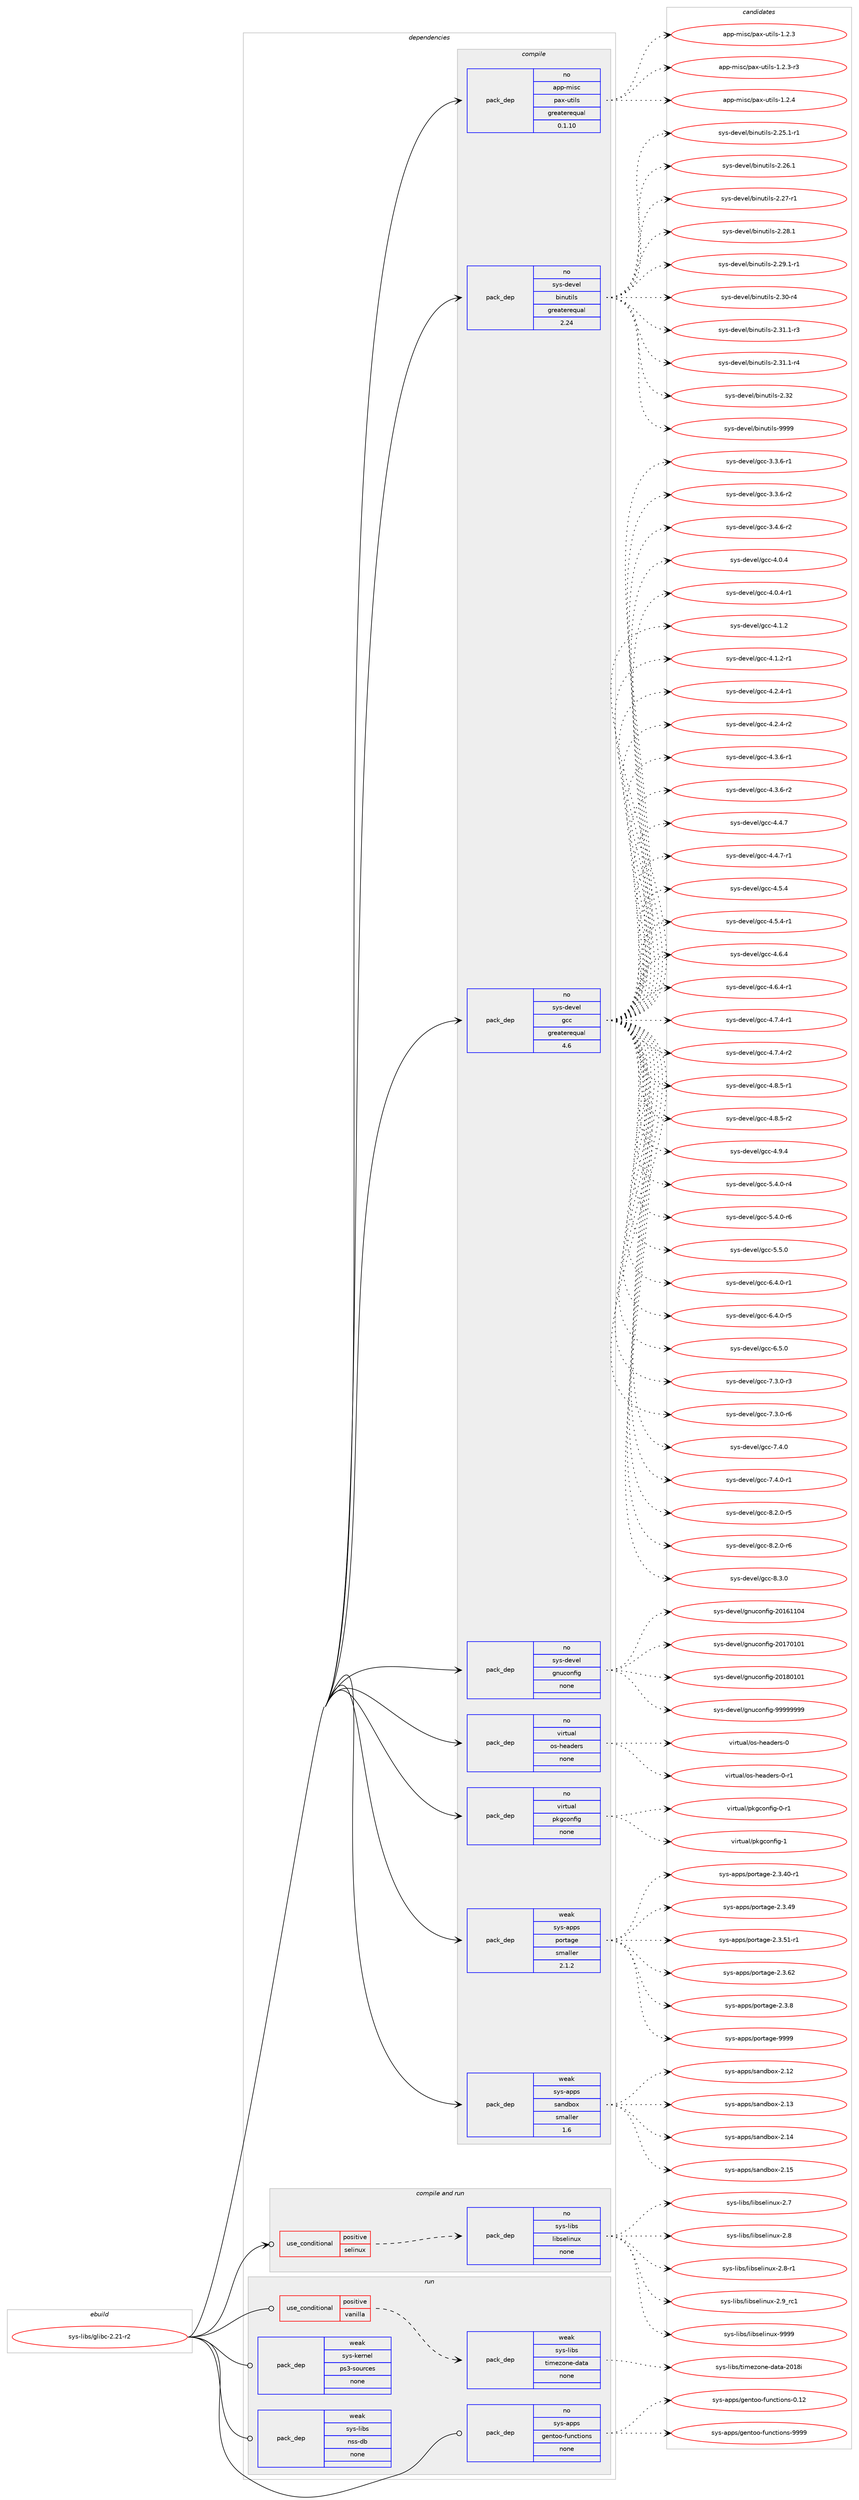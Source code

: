 digraph prolog {

# *************
# Graph options
# *************

newrank=true;
concentrate=true;
compound=true;
graph [rankdir=LR,fontname=Helvetica,fontsize=10,ranksep=1.5];#, ranksep=2.5, nodesep=0.2];
edge  [arrowhead=vee];
node  [fontname=Helvetica,fontsize=10];

# **********
# The ebuild
# **********

subgraph cluster_leftcol {
color=gray;
rank=same;
label=<<i>ebuild</i>>;
id [label="sys-libs/glibc-2.21-r2", color=red, width=4, href="../sys-libs/glibc-2.21-r2.svg"];
}

# ****************
# The dependencies
# ****************

subgraph cluster_midcol {
color=gray;
label=<<i>dependencies</i>>;
subgraph cluster_compile {
fillcolor="#eeeeee";
style=filled;
label=<<i>compile</i>>;
subgraph pack1246869 {
dependency1737094 [label=<<TABLE BORDER="0" CELLBORDER="1" CELLSPACING="0" CELLPADDING="4" WIDTH="220"><TR><TD ROWSPAN="6" CELLPADDING="30">pack_dep</TD></TR><TR><TD WIDTH="110">no</TD></TR><TR><TD>app-misc</TD></TR><TR><TD>pax-utils</TD></TR><TR><TD>greaterequal</TD></TR><TR><TD>0.1.10</TD></TR></TABLE>>, shape=none, color=blue];
}
id:e -> dependency1737094:w [weight=20,style="solid",arrowhead="vee"];
subgraph pack1246870 {
dependency1737095 [label=<<TABLE BORDER="0" CELLBORDER="1" CELLSPACING="0" CELLPADDING="4" WIDTH="220"><TR><TD ROWSPAN="6" CELLPADDING="30">pack_dep</TD></TR><TR><TD WIDTH="110">no</TD></TR><TR><TD>sys-devel</TD></TR><TR><TD>binutils</TD></TR><TR><TD>greaterequal</TD></TR><TR><TD>2.24</TD></TR></TABLE>>, shape=none, color=blue];
}
id:e -> dependency1737095:w [weight=20,style="solid",arrowhead="vee"];
subgraph pack1246871 {
dependency1737096 [label=<<TABLE BORDER="0" CELLBORDER="1" CELLSPACING="0" CELLPADDING="4" WIDTH="220"><TR><TD ROWSPAN="6" CELLPADDING="30">pack_dep</TD></TR><TR><TD WIDTH="110">no</TD></TR><TR><TD>sys-devel</TD></TR><TR><TD>gcc</TD></TR><TR><TD>greaterequal</TD></TR><TR><TD>4.6</TD></TR></TABLE>>, shape=none, color=blue];
}
id:e -> dependency1737096:w [weight=20,style="solid",arrowhead="vee"];
subgraph pack1246872 {
dependency1737097 [label=<<TABLE BORDER="0" CELLBORDER="1" CELLSPACING="0" CELLPADDING="4" WIDTH="220"><TR><TD ROWSPAN="6" CELLPADDING="30">pack_dep</TD></TR><TR><TD WIDTH="110">no</TD></TR><TR><TD>sys-devel</TD></TR><TR><TD>gnuconfig</TD></TR><TR><TD>none</TD></TR><TR><TD></TD></TR></TABLE>>, shape=none, color=blue];
}
id:e -> dependency1737097:w [weight=20,style="solid",arrowhead="vee"];
subgraph pack1246873 {
dependency1737098 [label=<<TABLE BORDER="0" CELLBORDER="1" CELLSPACING="0" CELLPADDING="4" WIDTH="220"><TR><TD ROWSPAN="6" CELLPADDING="30">pack_dep</TD></TR><TR><TD WIDTH="110">no</TD></TR><TR><TD>virtual</TD></TR><TR><TD>os-headers</TD></TR><TR><TD>none</TD></TR><TR><TD></TD></TR></TABLE>>, shape=none, color=blue];
}
id:e -> dependency1737098:w [weight=20,style="solid",arrowhead="vee"];
subgraph pack1246874 {
dependency1737099 [label=<<TABLE BORDER="0" CELLBORDER="1" CELLSPACING="0" CELLPADDING="4" WIDTH="220"><TR><TD ROWSPAN="6" CELLPADDING="30">pack_dep</TD></TR><TR><TD WIDTH="110">no</TD></TR><TR><TD>virtual</TD></TR><TR><TD>pkgconfig</TD></TR><TR><TD>none</TD></TR><TR><TD></TD></TR></TABLE>>, shape=none, color=blue];
}
id:e -> dependency1737099:w [weight=20,style="solid",arrowhead="vee"];
subgraph pack1246875 {
dependency1737100 [label=<<TABLE BORDER="0" CELLBORDER="1" CELLSPACING="0" CELLPADDING="4" WIDTH="220"><TR><TD ROWSPAN="6" CELLPADDING="30">pack_dep</TD></TR><TR><TD WIDTH="110">weak</TD></TR><TR><TD>sys-apps</TD></TR><TR><TD>portage</TD></TR><TR><TD>smaller</TD></TR><TR><TD>2.1.2</TD></TR></TABLE>>, shape=none, color=blue];
}
id:e -> dependency1737100:w [weight=20,style="solid",arrowhead="vee"];
subgraph pack1246876 {
dependency1737101 [label=<<TABLE BORDER="0" CELLBORDER="1" CELLSPACING="0" CELLPADDING="4" WIDTH="220"><TR><TD ROWSPAN="6" CELLPADDING="30">pack_dep</TD></TR><TR><TD WIDTH="110">weak</TD></TR><TR><TD>sys-apps</TD></TR><TR><TD>sandbox</TD></TR><TR><TD>smaller</TD></TR><TR><TD>1.6</TD></TR></TABLE>>, shape=none, color=blue];
}
id:e -> dependency1737101:w [weight=20,style="solid",arrowhead="vee"];
}
subgraph cluster_compileandrun {
fillcolor="#eeeeee";
style=filled;
label=<<i>compile and run</i>>;
subgraph cond461618 {
dependency1737102 [label=<<TABLE BORDER="0" CELLBORDER="1" CELLSPACING="0" CELLPADDING="4"><TR><TD ROWSPAN="3" CELLPADDING="10">use_conditional</TD></TR><TR><TD>positive</TD></TR><TR><TD>selinux</TD></TR></TABLE>>, shape=none, color=red];
subgraph pack1246877 {
dependency1737103 [label=<<TABLE BORDER="0" CELLBORDER="1" CELLSPACING="0" CELLPADDING="4" WIDTH="220"><TR><TD ROWSPAN="6" CELLPADDING="30">pack_dep</TD></TR><TR><TD WIDTH="110">no</TD></TR><TR><TD>sys-libs</TD></TR><TR><TD>libselinux</TD></TR><TR><TD>none</TD></TR><TR><TD></TD></TR></TABLE>>, shape=none, color=blue];
}
dependency1737102:e -> dependency1737103:w [weight=20,style="dashed",arrowhead="vee"];
}
id:e -> dependency1737102:w [weight=20,style="solid",arrowhead="odotvee"];
}
subgraph cluster_run {
fillcolor="#eeeeee";
style=filled;
label=<<i>run</i>>;
subgraph cond461619 {
dependency1737104 [label=<<TABLE BORDER="0" CELLBORDER="1" CELLSPACING="0" CELLPADDING="4"><TR><TD ROWSPAN="3" CELLPADDING="10">use_conditional</TD></TR><TR><TD>positive</TD></TR><TR><TD>vanilla</TD></TR></TABLE>>, shape=none, color=red];
subgraph pack1246878 {
dependency1737105 [label=<<TABLE BORDER="0" CELLBORDER="1" CELLSPACING="0" CELLPADDING="4" WIDTH="220"><TR><TD ROWSPAN="6" CELLPADDING="30">pack_dep</TD></TR><TR><TD WIDTH="110">weak</TD></TR><TR><TD>sys-libs</TD></TR><TR><TD>timezone-data</TD></TR><TR><TD>none</TD></TR><TR><TD></TD></TR></TABLE>>, shape=none, color=blue];
}
dependency1737104:e -> dependency1737105:w [weight=20,style="dashed",arrowhead="vee"];
}
id:e -> dependency1737104:w [weight=20,style="solid",arrowhead="odot"];
subgraph pack1246879 {
dependency1737106 [label=<<TABLE BORDER="0" CELLBORDER="1" CELLSPACING="0" CELLPADDING="4" WIDTH="220"><TR><TD ROWSPAN="6" CELLPADDING="30">pack_dep</TD></TR><TR><TD WIDTH="110">no</TD></TR><TR><TD>sys-apps</TD></TR><TR><TD>gentoo-functions</TD></TR><TR><TD>none</TD></TR><TR><TD></TD></TR></TABLE>>, shape=none, color=blue];
}
id:e -> dependency1737106:w [weight=20,style="solid",arrowhead="odot"];
subgraph pack1246880 {
dependency1737107 [label=<<TABLE BORDER="0" CELLBORDER="1" CELLSPACING="0" CELLPADDING="4" WIDTH="220"><TR><TD ROWSPAN="6" CELLPADDING="30">pack_dep</TD></TR><TR><TD WIDTH="110">weak</TD></TR><TR><TD>sys-kernel</TD></TR><TR><TD>ps3-sources</TD></TR><TR><TD>none</TD></TR><TR><TD></TD></TR></TABLE>>, shape=none, color=blue];
}
id:e -> dependency1737107:w [weight=20,style="solid",arrowhead="odot"];
subgraph pack1246881 {
dependency1737108 [label=<<TABLE BORDER="0" CELLBORDER="1" CELLSPACING="0" CELLPADDING="4" WIDTH="220"><TR><TD ROWSPAN="6" CELLPADDING="30">pack_dep</TD></TR><TR><TD WIDTH="110">weak</TD></TR><TR><TD>sys-libs</TD></TR><TR><TD>nss-db</TD></TR><TR><TD>none</TD></TR><TR><TD></TD></TR></TABLE>>, shape=none, color=blue];
}
id:e -> dependency1737108:w [weight=20,style="solid",arrowhead="odot"];
}
}

# **************
# The candidates
# **************

subgraph cluster_choices {
rank=same;
color=gray;
label=<<i>candidates</i>>;

subgraph choice1246869 {
color=black;
nodesep=1;
choice971121124510910511599471129712045117116105108115454946504651 [label="app-misc/pax-utils-1.2.3", color=red, width=4,href="../app-misc/pax-utils-1.2.3.svg"];
choice9711211245109105115994711297120451171161051081154549465046514511451 [label="app-misc/pax-utils-1.2.3-r3", color=red, width=4,href="../app-misc/pax-utils-1.2.3-r3.svg"];
choice971121124510910511599471129712045117116105108115454946504652 [label="app-misc/pax-utils-1.2.4", color=red, width=4,href="../app-misc/pax-utils-1.2.4.svg"];
dependency1737094:e -> choice971121124510910511599471129712045117116105108115454946504651:w [style=dotted,weight="100"];
dependency1737094:e -> choice9711211245109105115994711297120451171161051081154549465046514511451:w [style=dotted,weight="100"];
dependency1737094:e -> choice971121124510910511599471129712045117116105108115454946504652:w [style=dotted,weight="100"];
}
subgraph choice1246870 {
color=black;
nodesep=1;
choice115121115451001011181011084798105110117116105108115455046505346494511449 [label="sys-devel/binutils-2.25.1-r1", color=red, width=4,href="../sys-devel/binutils-2.25.1-r1.svg"];
choice11512111545100101118101108479810511011711610510811545504650544649 [label="sys-devel/binutils-2.26.1", color=red, width=4,href="../sys-devel/binutils-2.26.1.svg"];
choice11512111545100101118101108479810511011711610510811545504650554511449 [label="sys-devel/binutils-2.27-r1", color=red, width=4,href="../sys-devel/binutils-2.27-r1.svg"];
choice11512111545100101118101108479810511011711610510811545504650564649 [label="sys-devel/binutils-2.28.1", color=red, width=4,href="../sys-devel/binutils-2.28.1.svg"];
choice115121115451001011181011084798105110117116105108115455046505746494511449 [label="sys-devel/binutils-2.29.1-r1", color=red, width=4,href="../sys-devel/binutils-2.29.1-r1.svg"];
choice11512111545100101118101108479810511011711610510811545504651484511452 [label="sys-devel/binutils-2.30-r4", color=red, width=4,href="../sys-devel/binutils-2.30-r4.svg"];
choice115121115451001011181011084798105110117116105108115455046514946494511451 [label="sys-devel/binutils-2.31.1-r3", color=red, width=4,href="../sys-devel/binutils-2.31.1-r3.svg"];
choice115121115451001011181011084798105110117116105108115455046514946494511452 [label="sys-devel/binutils-2.31.1-r4", color=red, width=4,href="../sys-devel/binutils-2.31.1-r4.svg"];
choice1151211154510010111810110847981051101171161051081154550465150 [label="sys-devel/binutils-2.32", color=red, width=4,href="../sys-devel/binutils-2.32.svg"];
choice1151211154510010111810110847981051101171161051081154557575757 [label="sys-devel/binutils-9999", color=red, width=4,href="../sys-devel/binutils-9999.svg"];
dependency1737095:e -> choice115121115451001011181011084798105110117116105108115455046505346494511449:w [style=dotted,weight="100"];
dependency1737095:e -> choice11512111545100101118101108479810511011711610510811545504650544649:w [style=dotted,weight="100"];
dependency1737095:e -> choice11512111545100101118101108479810511011711610510811545504650554511449:w [style=dotted,weight="100"];
dependency1737095:e -> choice11512111545100101118101108479810511011711610510811545504650564649:w [style=dotted,weight="100"];
dependency1737095:e -> choice115121115451001011181011084798105110117116105108115455046505746494511449:w [style=dotted,weight="100"];
dependency1737095:e -> choice11512111545100101118101108479810511011711610510811545504651484511452:w [style=dotted,weight="100"];
dependency1737095:e -> choice115121115451001011181011084798105110117116105108115455046514946494511451:w [style=dotted,weight="100"];
dependency1737095:e -> choice115121115451001011181011084798105110117116105108115455046514946494511452:w [style=dotted,weight="100"];
dependency1737095:e -> choice1151211154510010111810110847981051101171161051081154550465150:w [style=dotted,weight="100"];
dependency1737095:e -> choice1151211154510010111810110847981051101171161051081154557575757:w [style=dotted,weight="100"];
}
subgraph choice1246871 {
color=black;
nodesep=1;
choice115121115451001011181011084710399994551465146544511449 [label="sys-devel/gcc-3.3.6-r1", color=red, width=4,href="../sys-devel/gcc-3.3.6-r1.svg"];
choice115121115451001011181011084710399994551465146544511450 [label="sys-devel/gcc-3.3.6-r2", color=red, width=4,href="../sys-devel/gcc-3.3.6-r2.svg"];
choice115121115451001011181011084710399994551465246544511450 [label="sys-devel/gcc-3.4.6-r2", color=red, width=4,href="../sys-devel/gcc-3.4.6-r2.svg"];
choice11512111545100101118101108471039999455246484652 [label="sys-devel/gcc-4.0.4", color=red, width=4,href="../sys-devel/gcc-4.0.4.svg"];
choice115121115451001011181011084710399994552464846524511449 [label="sys-devel/gcc-4.0.4-r1", color=red, width=4,href="../sys-devel/gcc-4.0.4-r1.svg"];
choice11512111545100101118101108471039999455246494650 [label="sys-devel/gcc-4.1.2", color=red, width=4,href="../sys-devel/gcc-4.1.2.svg"];
choice115121115451001011181011084710399994552464946504511449 [label="sys-devel/gcc-4.1.2-r1", color=red, width=4,href="../sys-devel/gcc-4.1.2-r1.svg"];
choice115121115451001011181011084710399994552465046524511449 [label="sys-devel/gcc-4.2.4-r1", color=red, width=4,href="../sys-devel/gcc-4.2.4-r1.svg"];
choice115121115451001011181011084710399994552465046524511450 [label="sys-devel/gcc-4.2.4-r2", color=red, width=4,href="../sys-devel/gcc-4.2.4-r2.svg"];
choice115121115451001011181011084710399994552465146544511449 [label="sys-devel/gcc-4.3.6-r1", color=red, width=4,href="../sys-devel/gcc-4.3.6-r1.svg"];
choice115121115451001011181011084710399994552465146544511450 [label="sys-devel/gcc-4.3.6-r2", color=red, width=4,href="../sys-devel/gcc-4.3.6-r2.svg"];
choice11512111545100101118101108471039999455246524655 [label="sys-devel/gcc-4.4.7", color=red, width=4,href="../sys-devel/gcc-4.4.7.svg"];
choice115121115451001011181011084710399994552465246554511449 [label="sys-devel/gcc-4.4.7-r1", color=red, width=4,href="../sys-devel/gcc-4.4.7-r1.svg"];
choice11512111545100101118101108471039999455246534652 [label="sys-devel/gcc-4.5.4", color=red, width=4,href="../sys-devel/gcc-4.5.4.svg"];
choice115121115451001011181011084710399994552465346524511449 [label="sys-devel/gcc-4.5.4-r1", color=red, width=4,href="../sys-devel/gcc-4.5.4-r1.svg"];
choice11512111545100101118101108471039999455246544652 [label="sys-devel/gcc-4.6.4", color=red, width=4,href="../sys-devel/gcc-4.6.4.svg"];
choice115121115451001011181011084710399994552465446524511449 [label="sys-devel/gcc-4.6.4-r1", color=red, width=4,href="../sys-devel/gcc-4.6.4-r1.svg"];
choice115121115451001011181011084710399994552465546524511449 [label="sys-devel/gcc-4.7.4-r1", color=red, width=4,href="../sys-devel/gcc-4.7.4-r1.svg"];
choice115121115451001011181011084710399994552465546524511450 [label="sys-devel/gcc-4.7.4-r2", color=red, width=4,href="../sys-devel/gcc-4.7.4-r2.svg"];
choice115121115451001011181011084710399994552465646534511449 [label="sys-devel/gcc-4.8.5-r1", color=red, width=4,href="../sys-devel/gcc-4.8.5-r1.svg"];
choice115121115451001011181011084710399994552465646534511450 [label="sys-devel/gcc-4.8.5-r2", color=red, width=4,href="../sys-devel/gcc-4.8.5-r2.svg"];
choice11512111545100101118101108471039999455246574652 [label="sys-devel/gcc-4.9.4", color=red, width=4,href="../sys-devel/gcc-4.9.4.svg"];
choice115121115451001011181011084710399994553465246484511452 [label="sys-devel/gcc-5.4.0-r4", color=red, width=4,href="../sys-devel/gcc-5.4.0-r4.svg"];
choice115121115451001011181011084710399994553465246484511454 [label="sys-devel/gcc-5.4.0-r6", color=red, width=4,href="../sys-devel/gcc-5.4.0-r6.svg"];
choice11512111545100101118101108471039999455346534648 [label="sys-devel/gcc-5.5.0", color=red, width=4,href="../sys-devel/gcc-5.5.0.svg"];
choice115121115451001011181011084710399994554465246484511449 [label="sys-devel/gcc-6.4.0-r1", color=red, width=4,href="../sys-devel/gcc-6.4.0-r1.svg"];
choice115121115451001011181011084710399994554465246484511453 [label="sys-devel/gcc-6.4.0-r5", color=red, width=4,href="../sys-devel/gcc-6.4.0-r5.svg"];
choice11512111545100101118101108471039999455446534648 [label="sys-devel/gcc-6.5.0", color=red, width=4,href="../sys-devel/gcc-6.5.0.svg"];
choice115121115451001011181011084710399994555465146484511451 [label="sys-devel/gcc-7.3.0-r3", color=red, width=4,href="../sys-devel/gcc-7.3.0-r3.svg"];
choice115121115451001011181011084710399994555465146484511454 [label="sys-devel/gcc-7.3.0-r6", color=red, width=4,href="../sys-devel/gcc-7.3.0-r6.svg"];
choice11512111545100101118101108471039999455546524648 [label="sys-devel/gcc-7.4.0", color=red, width=4,href="../sys-devel/gcc-7.4.0.svg"];
choice115121115451001011181011084710399994555465246484511449 [label="sys-devel/gcc-7.4.0-r1", color=red, width=4,href="../sys-devel/gcc-7.4.0-r1.svg"];
choice115121115451001011181011084710399994556465046484511453 [label="sys-devel/gcc-8.2.0-r5", color=red, width=4,href="../sys-devel/gcc-8.2.0-r5.svg"];
choice115121115451001011181011084710399994556465046484511454 [label="sys-devel/gcc-8.2.0-r6", color=red, width=4,href="../sys-devel/gcc-8.2.0-r6.svg"];
choice11512111545100101118101108471039999455646514648 [label="sys-devel/gcc-8.3.0", color=red, width=4,href="../sys-devel/gcc-8.3.0.svg"];
dependency1737096:e -> choice115121115451001011181011084710399994551465146544511449:w [style=dotted,weight="100"];
dependency1737096:e -> choice115121115451001011181011084710399994551465146544511450:w [style=dotted,weight="100"];
dependency1737096:e -> choice115121115451001011181011084710399994551465246544511450:w [style=dotted,weight="100"];
dependency1737096:e -> choice11512111545100101118101108471039999455246484652:w [style=dotted,weight="100"];
dependency1737096:e -> choice115121115451001011181011084710399994552464846524511449:w [style=dotted,weight="100"];
dependency1737096:e -> choice11512111545100101118101108471039999455246494650:w [style=dotted,weight="100"];
dependency1737096:e -> choice115121115451001011181011084710399994552464946504511449:w [style=dotted,weight="100"];
dependency1737096:e -> choice115121115451001011181011084710399994552465046524511449:w [style=dotted,weight="100"];
dependency1737096:e -> choice115121115451001011181011084710399994552465046524511450:w [style=dotted,weight="100"];
dependency1737096:e -> choice115121115451001011181011084710399994552465146544511449:w [style=dotted,weight="100"];
dependency1737096:e -> choice115121115451001011181011084710399994552465146544511450:w [style=dotted,weight="100"];
dependency1737096:e -> choice11512111545100101118101108471039999455246524655:w [style=dotted,weight="100"];
dependency1737096:e -> choice115121115451001011181011084710399994552465246554511449:w [style=dotted,weight="100"];
dependency1737096:e -> choice11512111545100101118101108471039999455246534652:w [style=dotted,weight="100"];
dependency1737096:e -> choice115121115451001011181011084710399994552465346524511449:w [style=dotted,weight="100"];
dependency1737096:e -> choice11512111545100101118101108471039999455246544652:w [style=dotted,weight="100"];
dependency1737096:e -> choice115121115451001011181011084710399994552465446524511449:w [style=dotted,weight="100"];
dependency1737096:e -> choice115121115451001011181011084710399994552465546524511449:w [style=dotted,weight="100"];
dependency1737096:e -> choice115121115451001011181011084710399994552465546524511450:w [style=dotted,weight="100"];
dependency1737096:e -> choice115121115451001011181011084710399994552465646534511449:w [style=dotted,weight="100"];
dependency1737096:e -> choice115121115451001011181011084710399994552465646534511450:w [style=dotted,weight="100"];
dependency1737096:e -> choice11512111545100101118101108471039999455246574652:w [style=dotted,weight="100"];
dependency1737096:e -> choice115121115451001011181011084710399994553465246484511452:w [style=dotted,weight="100"];
dependency1737096:e -> choice115121115451001011181011084710399994553465246484511454:w [style=dotted,weight="100"];
dependency1737096:e -> choice11512111545100101118101108471039999455346534648:w [style=dotted,weight="100"];
dependency1737096:e -> choice115121115451001011181011084710399994554465246484511449:w [style=dotted,weight="100"];
dependency1737096:e -> choice115121115451001011181011084710399994554465246484511453:w [style=dotted,weight="100"];
dependency1737096:e -> choice11512111545100101118101108471039999455446534648:w [style=dotted,weight="100"];
dependency1737096:e -> choice115121115451001011181011084710399994555465146484511451:w [style=dotted,weight="100"];
dependency1737096:e -> choice115121115451001011181011084710399994555465146484511454:w [style=dotted,weight="100"];
dependency1737096:e -> choice11512111545100101118101108471039999455546524648:w [style=dotted,weight="100"];
dependency1737096:e -> choice115121115451001011181011084710399994555465246484511449:w [style=dotted,weight="100"];
dependency1737096:e -> choice115121115451001011181011084710399994556465046484511453:w [style=dotted,weight="100"];
dependency1737096:e -> choice115121115451001011181011084710399994556465046484511454:w [style=dotted,weight="100"];
dependency1737096:e -> choice11512111545100101118101108471039999455646514648:w [style=dotted,weight="100"];
}
subgraph choice1246872 {
color=black;
nodesep=1;
choice115121115451001011181011084710311011799111110102105103455048495449494852 [label="sys-devel/gnuconfig-20161104", color=red, width=4,href="../sys-devel/gnuconfig-20161104.svg"];
choice115121115451001011181011084710311011799111110102105103455048495548494849 [label="sys-devel/gnuconfig-20170101", color=red, width=4,href="../sys-devel/gnuconfig-20170101.svg"];
choice115121115451001011181011084710311011799111110102105103455048495648494849 [label="sys-devel/gnuconfig-20180101", color=red, width=4,href="../sys-devel/gnuconfig-20180101.svg"];
choice115121115451001011181011084710311011799111110102105103455757575757575757 [label="sys-devel/gnuconfig-99999999", color=red, width=4,href="../sys-devel/gnuconfig-99999999.svg"];
dependency1737097:e -> choice115121115451001011181011084710311011799111110102105103455048495449494852:w [style=dotted,weight="100"];
dependency1737097:e -> choice115121115451001011181011084710311011799111110102105103455048495548494849:w [style=dotted,weight="100"];
dependency1737097:e -> choice115121115451001011181011084710311011799111110102105103455048495648494849:w [style=dotted,weight="100"];
dependency1737097:e -> choice115121115451001011181011084710311011799111110102105103455757575757575757:w [style=dotted,weight="100"];
}
subgraph choice1246873 {
color=black;
nodesep=1;
choice118105114116117971084711111545104101971001011141154548 [label="virtual/os-headers-0", color=red, width=4,href="../virtual/os-headers-0.svg"];
choice1181051141161179710847111115451041019710010111411545484511449 [label="virtual/os-headers-0-r1", color=red, width=4,href="../virtual/os-headers-0-r1.svg"];
dependency1737098:e -> choice118105114116117971084711111545104101971001011141154548:w [style=dotted,weight="100"];
dependency1737098:e -> choice1181051141161179710847111115451041019710010111411545484511449:w [style=dotted,weight="100"];
}
subgraph choice1246874 {
color=black;
nodesep=1;
choice11810511411611797108471121071039911111010210510345484511449 [label="virtual/pkgconfig-0-r1", color=red, width=4,href="../virtual/pkgconfig-0-r1.svg"];
choice1181051141161179710847112107103991111101021051034549 [label="virtual/pkgconfig-1", color=red, width=4,href="../virtual/pkgconfig-1.svg"];
dependency1737099:e -> choice11810511411611797108471121071039911111010210510345484511449:w [style=dotted,weight="100"];
dependency1737099:e -> choice1181051141161179710847112107103991111101021051034549:w [style=dotted,weight="100"];
}
subgraph choice1246875 {
color=black;
nodesep=1;
choice11512111545971121121154711211111411697103101455046514652484511449 [label="sys-apps/portage-2.3.40-r1", color=red, width=4,href="../sys-apps/portage-2.3.40-r1.svg"];
choice1151211154597112112115471121111141169710310145504651465257 [label="sys-apps/portage-2.3.49", color=red, width=4,href="../sys-apps/portage-2.3.49.svg"];
choice11512111545971121121154711211111411697103101455046514653494511449 [label="sys-apps/portage-2.3.51-r1", color=red, width=4,href="../sys-apps/portage-2.3.51-r1.svg"];
choice1151211154597112112115471121111141169710310145504651465450 [label="sys-apps/portage-2.3.62", color=red, width=4,href="../sys-apps/portage-2.3.62.svg"];
choice11512111545971121121154711211111411697103101455046514656 [label="sys-apps/portage-2.3.8", color=red, width=4,href="../sys-apps/portage-2.3.8.svg"];
choice115121115459711211211547112111114116971031014557575757 [label="sys-apps/portage-9999", color=red, width=4,href="../sys-apps/portage-9999.svg"];
dependency1737100:e -> choice11512111545971121121154711211111411697103101455046514652484511449:w [style=dotted,weight="100"];
dependency1737100:e -> choice1151211154597112112115471121111141169710310145504651465257:w [style=dotted,weight="100"];
dependency1737100:e -> choice11512111545971121121154711211111411697103101455046514653494511449:w [style=dotted,weight="100"];
dependency1737100:e -> choice1151211154597112112115471121111141169710310145504651465450:w [style=dotted,weight="100"];
dependency1737100:e -> choice11512111545971121121154711211111411697103101455046514656:w [style=dotted,weight="100"];
dependency1737100:e -> choice115121115459711211211547112111114116971031014557575757:w [style=dotted,weight="100"];
}
subgraph choice1246876 {
color=black;
nodesep=1;
choice11512111545971121121154711597110100981111204550464950 [label="sys-apps/sandbox-2.12", color=red, width=4,href="../sys-apps/sandbox-2.12.svg"];
choice11512111545971121121154711597110100981111204550464951 [label="sys-apps/sandbox-2.13", color=red, width=4,href="../sys-apps/sandbox-2.13.svg"];
choice11512111545971121121154711597110100981111204550464952 [label="sys-apps/sandbox-2.14", color=red, width=4,href="../sys-apps/sandbox-2.14.svg"];
choice11512111545971121121154711597110100981111204550464953 [label="sys-apps/sandbox-2.15", color=red, width=4,href="../sys-apps/sandbox-2.15.svg"];
dependency1737101:e -> choice11512111545971121121154711597110100981111204550464950:w [style=dotted,weight="100"];
dependency1737101:e -> choice11512111545971121121154711597110100981111204550464951:w [style=dotted,weight="100"];
dependency1737101:e -> choice11512111545971121121154711597110100981111204550464952:w [style=dotted,weight="100"];
dependency1737101:e -> choice11512111545971121121154711597110100981111204550464953:w [style=dotted,weight="100"];
}
subgraph choice1246877 {
color=black;
nodesep=1;
choice1151211154510810598115471081059811510110810511011712045504655 [label="sys-libs/libselinux-2.7", color=red, width=4,href="../sys-libs/libselinux-2.7.svg"];
choice1151211154510810598115471081059811510110810511011712045504656 [label="sys-libs/libselinux-2.8", color=red, width=4,href="../sys-libs/libselinux-2.8.svg"];
choice11512111545108105981154710810598115101108105110117120455046564511449 [label="sys-libs/libselinux-2.8-r1", color=red, width=4,href="../sys-libs/libselinux-2.8-r1.svg"];
choice1151211154510810598115471081059811510110810511011712045504657951149949 [label="sys-libs/libselinux-2.9_rc1", color=red, width=4,href="../sys-libs/libselinux-2.9_rc1.svg"];
choice115121115451081059811547108105981151011081051101171204557575757 [label="sys-libs/libselinux-9999", color=red, width=4,href="../sys-libs/libselinux-9999.svg"];
dependency1737103:e -> choice1151211154510810598115471081059811510110810511011712045504655:w [style=dotted,weight="100"];
dependency1737103:e -> choice1151211154510810598115471081059811510110810511011712045504656:w [style=dotted,weight="100"];
dependency1737103:e -> choice11512111545108105981154710810598115101108105110117120455046564511449:w [style=dotted,weight="100"];
dependency1737103:e -> choice1151211154510810598115471081059811510110810511011712045504657951149949:w [style=dotted,weight="100"];
dependency1737103:e -> choice115121115451081059811547108105981151011081051101171204557575757:w [style=dotted,weight="100"];
}
subgraph choice1246878 {
color=black;
nodesep=1;
choice1151211154510810598115471161051091011221111101014510097116974550484956105 [label="sys-libs/timezone-data-2018i", color=red, width=4,href="../sys-libs/timezone-data-2018i.svg"];
dependency1737105:e -> choice1151211154510810598115471161051091011221111101014510097116974550484956105:w [style=dotted,weight="100"];
}
subgraph choice1246879 {
color=black;
nodesep=1;
choice11512111545971121121154710310111011611111145102117110991161051111101154548464950 [label="sys-apps/gentoo-functions-0.12", color=red, width=4,href="../sys-apps/gentoo-functions-0.12.svg"];
choice11512111545971121121154710310111011611111145102117110991161051111101154557575757 [label="sys-apps/gentoo-functions-9999", color=red, width=4,href="../sys-apps/gentoo-functions-9999.svg"];
dependency1737106:e -> choice11512111545971121121154710310111011611111145102117110991161051111101154548464950:w [style=dotted,weight="100"];
dependency1737106:e -> choice11512111545971121121154710310111011611111145102117110991161051111101154557575757:w [style=dotted,weight="100"];
}
subgraph choice1246880 {
color=black;
nodesep=1;
}
subgraph choice1246881 {
color=black;
nodesep=1;
}
}

}
